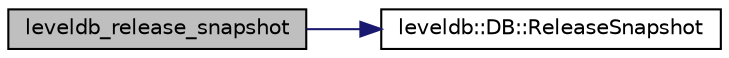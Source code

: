 digraph "leveldb_release_snapshot"
{
  edge [fontname="Helvetica",fontsize="10",labelfontname="Helvetica",labelfontsize="10"];
  node [fontname="Helvetica",fontsize="10",shape=record];
  rankdir="LR";
  Node1 [label="leveldb_release_snapshot",height=0.2,width=0.4,color="black", fillcolor="grey75", style="filled" fontcolor="black"];
  Node1 -> Node2 [color="midnightblue",fontsize="10",style="solid"];
  Node2 [label="leveldb::DB::ReleaseSnapshot",height=0.2,width=0.4,color="black", fillcolor="white", style="filled",URL="$classleveldb_1_1_d_b.html#aa46de65e990bd179db0aee770af89144"];
}
